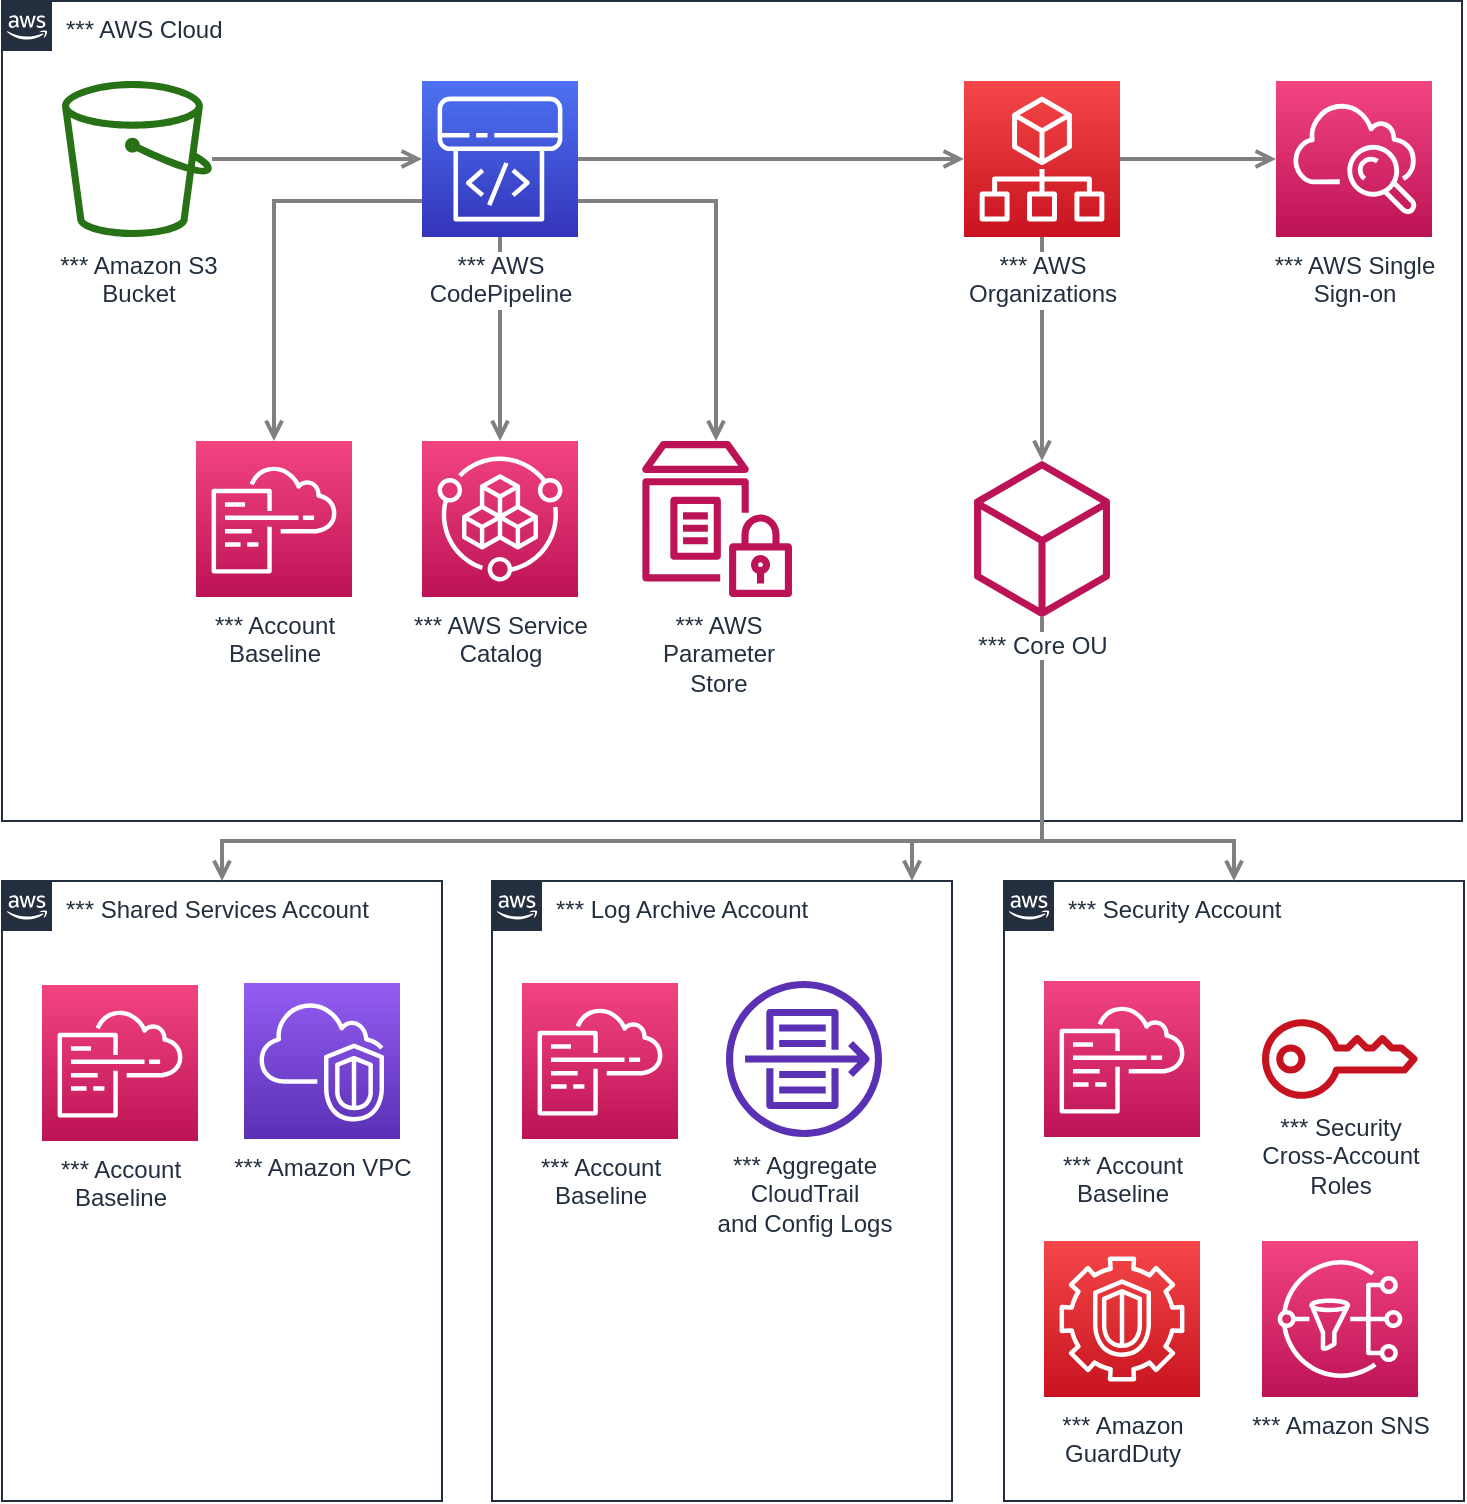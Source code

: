 <mxfile type="device" version="15.4.0"><diagram id="Ht1M8jgEwFfnCIfOTk4-" name="Page-1"><mxGraphModel><root><mxCell id="0"/><mxCell id="1" parent="0"/><UserObject id="UEzPUAAOIrF-is8g5C7q-176" label="*** Shared Services Account" link="children/shared-services-account/index.html"><mxCell parent="1" style="points=[[0,0],[0.25,0],[0.5,0],[0.75,0],[1,0],[1,0.25],[1,0.5],[1,0.75],[1,1],[0.75,1],[0.5,1],[0.25,1],[0,1],[0,0.75],[0,0.5],[0,0.25]];outlineConnect=0;gradientColor=none;html=1;whiteSpace=wrap;fontSize=12;fontStyle=0;shape=mxgraph.aws4.group;grIcon=mxgraph.aws4.group_aws_cloud_alt;strokeColor=#232F3E;fillColor=none;verticalAlign=top;align=left;spacingLeft=30;fontColor=#232F3E;dashed=0;labelBackgroundColor=#ffffff;" vertex="1"><mxGeometry as="geometry" height="310.0" width="220.0" x="219.0" y="-349.5"/></mxCell></UserObject><UserObject id="UEzPUAAOIrF-is8g5C7q-185" label="*** Log Archive Account" link="children/log-archive-account/index.html"><mxCell parent="1" style="points=[[0,0],[0.25,0],[0.5,0],[0.75,0],[1,0],[1,0.25],[1,0.5],[1,0.75],[1,1],[0.75,1],[0.5,1],[0.25,1],[0,1],[0,0.75],[0,0.5],[0,0.25]];outlineConnect=0;gradientColor=none;html=1;whiteSpace=wrap;fontSize=12;fontStyle=0;shape=mxgraph.aws4.group;grIcon=mxgraph.aws4.group_aws_cloud_alt;strokeColor=#232F3E;fillColor=none;verticalAlign=top;align=left;spacingLeft=30;fontColor=#232F3E;dashed=0;labelBackgroundColor=#ffffff;" vertex="1"><mxGeometry as="geometry" height="310.0" width="230.0" x="464.0" y="-349.5"/></mxCell></UserObject><UserObject id="UEzPUAAOIrF-is8g5C7q-186" label="*** Security Account" link="children/security-account/index.html"><mxCell parent="1" style="points=[[0,0],[0.25,0],[0.5,0],[0.75,0],[1,0],[1,0.25],[1,0.5],[1,0.75],[1,1],[0.75,1],[0.5,1],[0.25,1],[0,1],[0,0.75],[0,0.5],[0,0.25]];outlineConnect=0;gradientColor=none;html=1;whiteSpace=wrap;fontSize=12;fontStyle=0;shape=mxgraph.aws4.group;grIcon=mxgraph.aws4.group_aws_cloud_alt;strokeColor=#232F3E;fillColor=none;verticalAlign=top;align=left;spacingLeft=30;fontColor=#232F3E;dashed=0;labelBackgroundColor=#ffffff;" vertex="1"><mxGeometry as="geometry" height="310.0" width="230.0" x="720.0" y="-349.5"/></mxCell></UserObject><UserObject id="UEzPUAAOIrF-is8g5C7q-175" label="*** AWS Cloud" link="children/cloud/index.html"><mxCell parent="1" style="points=[[0,0],[0.25,0],[0.5,0],[0.75,0],[1,0],[1,0.25],[1,0.5],[1,0.75],[1,1],[0.75,1],[0.5,1],[0.25,1],[0,1],[0,0.75],[0,0.5],[0,0.25]];outlineConnect=0;gradientColor=none;html=1;whiteSpace=wrap;fontSize=12;fontStyle=0;shape=mxgraph.aws4.group;grIcon=mxgraph.aws4.group_aws_cloud_alt;strokeColor=#232F3E;fillColor=none;verticalAlign=top;align=left;spacingLeft=30;fontColor=#232F3E;dashed=0;labelBackgroundColor=#ffffff;" vertex="1"><mxGeometry as="geometry" height="410.0" width="730.0" x="219.0" y="-789.5"/></mxCell></UserObject><mxCell edge="1" id="UEzPUAAOIrF-is8g5C7q-195" parent="1" source="UEzPUAAOIrF-is8g5C7q-177" style="edgeStyle=orthogonalEdgeStyle;rounded=0;orthogonalLoop=1;jettySize=auto;html=1;startArrow=none;startFill=0;endArrow=open;endFill=0;strokeColor=#808080;strokeWidth=2;" target="UEzPUAAOIrF-is8g5C7q-178"><mxGeometry as="geometry" relative="1"/></mxCell><mxCell edge="1" id="UEzPUAAOIrF-is8g5C7q-196" parent="1" source="UEzPUAAOIrF-is8g5C7q-178" style="edgeStyle=orthogonalEdgeStyle;rounded=0;orthogonalLoop=1;jettySize=auto;html=1;startArrow=none;startFill=0;endArrow=open;endFill=0;strokeColor=#808080;strokeWidth=2;" target="UEzPUAAOIrF-is8g5C7q-179"><mxGeometry as="geometry" relative="1"/></mxCell><mxCell edge="1" id="UEzPUAAOIrF-is8g5C7q-198" parent="1" source="UEzPUAAOIrF-is8g5C7q-178" style="edgeStyle=orthogonalEdgeStyle;rounded=0;orthogonalLoop=1;jettySize=auto;html=1;startArrow=none;startFill=0;endArrow=open;endFill=0;strokeColor=#808080;strokeWidth=2;" target="UEzPUAAOIrF-is8g5C7q-181"><mxGeometry as="geometry" relative="1"><Array as="points"><mxPoint x="355.0" y="-689.5"/></Array></mxGeometry></mxCell><mxCell edge="1" id="UEzPUAAOIrF-is8g5C7q-199" parent="1" source="UEzPUAAOIrF-is8g5C7q-178" style="edgeStyle=orthogonalEdgeStyle;rounded=0;orthogonalLoop=1;jettySize=auto;html=1;startArrow=none;startFill=0;endArrow=open;endFill=0;strokeColor=#808080;strokeWidth=2;" target="UEzPUAAOIrF-is8g5C7q-182"><mxGeometry as="geometry" relative="1"/></mxCell><mxCell edge="1" id="UEzPUAAOIrF-is8g5C7q-200" parent="1" source="UEzPUAAOIrF-is8g5C7q-178" style="edgeStyle=orthogonalEdgeStyle;rounded=0;orthogonalLoop=1;jettySize=auto;html=1;startArrow=none;startFill=0;endArrow=open;endFill=0;strokeColor=#808080;strokeWidth=2;" target="UEzPUAAOIrF-is8g5C7q-183"><mxGeometry as="geometry" relative="1"><Array as="points"><mxPoint x="576.0" y="-689.5"/></Array></mxGeometry></mxCell><mxCell edge="1" id="UEzPUAAOIrF-is8g5C7q-197" parent="1" source="UEzPUAAOIrF-is8g5C7q-179" style="edgeStyle=orthogonalEdgeStyle;rounded=0;orthogonalLoop=1;jettySize=auto;html=1;startArrow=none;startFill=0;endArrow=open;endFill=0;strokeColor=#808080;strokeWidth=2;" target="UEzPUAAOIrF-is8g5C7q-180"><mxGeometry as="geometry" relative="1"/></mxCell><mxCell edge="1" id="UEzPUAAOIrF-is8g5C7q-201" parent="1" source="UEzPUAAOIrF-is8g5C7q-179" style="edgeStyle=orthogonalEdgeStyle;rounded=0;orthogonalLoop=1;jettySize=auto;html=1;startArrow=none;startFill=0;endArrow=open;endFill=0;strokeColor=#808080;strokeWidth=2;" target="UEzPUAAOIrF-is8g5C7q-184"><mxGeometry as="geometry" relative="1"/></mxCell><mxCell edge="1" id="UEzPUAAOIrF-is8g5C7q-202" parent="1" source="UEzPUAAOIrF-is8g5C7q-184" style="edgeStyle=orthogonalEdgeStyle;rounded=0;orthogonalLoop=1;jettySize=auto;html=1;startArrow=none;startFill=0;endArrow=open;endFill=0;strokeColor=#808080;strokeWidth=2;" target="UEzPUAAOIrF-is8g5C7q-176"><mxGeometry as="geometry" relative="1"><Array as="points"><mxPoint x="739.0" y="-369.5"/><mxPoint x="329.0" y="-369.5"/></Array></mxGeometry></mxCell><mxCell edge="1" id="UEzPUAAOIrF-is8g5C7q-203" parent="1" source="UEzPUAAOIrF-is8g5C7q-184" style="edgeStyle=orthogonalEdgeStyle;rounded=0;orthogonalLoop=1;jettySize=auto;html=1;startArrow=none;startFill=0;endArrow=open;endFill=0;strokeColor=#808080;strokeWidth=2;" target="UEzPUAAOIrF-is8g5C7q-185"><mxGeometry as="geometry" relative="1"><Array as="points"><mxPoint x="739.0" y="-369.5"/><mxPoint x="674.0" y="-369.5"/></Array></mxGeometry></mxCell><mxCell edge="1" id="UEzPUAAOIrF-is8g5C7q-204" parent="1" source="UEzPUAAOIrF-is8g5C7q-184" style="edgeStyle=orthogonalEdgeStyle;rounded=0;orthogonalLoop=1;jettySize=auto;html=1;entryX=0.5;entryY=0;entryDx=0;entryDy=0;startArrow=none;startFill=0;endArrow=open;endFill=0;strokeColor=#808080;strokeWidth=2;" target="UEzPUAAOIrF-is8g5C7q-186"><mxGeometry as="geometry" relative="1"><Array as="points"><mxPoint x="739.0" y="-369.5"/><mxPoint x="835.0" y="-369.5"/></Array></mxGeometry></mxCell><object id="UEzPUAAOIrF-is8g5C7q-177" label="*** Amazon S3&lt;br&gt;Bucket&lt;br&gt;" link="children/cloud/children/s3-bucket/index.html" my-property="purum" semanticTarget="xyz"><mxCell parent="1" style="outlineConnect=0;fontColor=#232F3E;gradientColor=none;fillColor=#277116;strokeColor=none;dashed=0;verticalLabelPosition=bottom;verticalAlign=top;align=center;html=1;fontSize=12;fontStyle=0;aspect=fixed;pointerEvents=1;shape=mxgraph.aws4.bucket;labelBackgroundColor=#ffffff;" vertex="1"><mxGeometry as="geometry" height="78.0" width="75.0" x="249.0" y="-749.5"/></mxCell></object><UserObject id="UEzPUAAOIrF-is8g5C7q-178" label="*** AWS&lt;br&gt;CodePipeline&lt;br&gt;" link="children/cloud/children/code-pipeline/index.html"><mxCell parent="1" style="outlineConnect=0;fontColor=#232F3E;gradientColor=#4D72F3;gradientDirection=north;fillColor=#3334B9;strokeColor=#ffffff;dashed=0;verticalLabelPosition=bottom;verticalAlign=top;align=center;html=1;fontSize=12;fontStyle=0;aspect=fixed;shape=mxgraph.aws4.resourceIcon;resIcon=mxgraph.aws4.codepipeline;labelBackgroundColor=#ffffff;" vertex="1"><mxGeometry as="geometry" height="78.0" width="78.0" x="429.0" y="-749.5"/></mxCell></UserObject><UserObject id="UEzPUAAOIrF-is8g5C7q-179" label="*** AWS&lt;br&gt;Organizations&lt;br&gt;" link="children/cloud/children/organizations/index.html"><mxCell parent="1" style="outlineConnect=0;fontColor=#232F3E;gradientColor=#F54749;gradientDirection=north;fillColor=#C7131F;strokeColor=#ffffff;dashed=0;verticalLabelPosition=bottom;verticalAlign=top;align=center;html=1;fontSize=12;fontStyle=0;aspect=fixed;shape=mxgraph.aws4.resourceIcon;resIcon=mxgraph.aws4.organizations;labelBackgroundColor=#ffffff;" vertex="1"><mxGeometry as="geometry" height="78.0" width="78.0" x="700.0" y="-749.5"/></mxCell></UserObject><UserObject id="UEzPUAAOIrF-is8g5C7q-180" label="*** AWS Single&lt;br&gt;Sign-on&lt;br&gt;" link="children/cloud/children/sso/index.html"><mxCell parent="1" style="outlineConnect=0;fontColor=#232F3E;gradientColor=#F34482;gradientDirection=north;fillColor=#BC1356;strokeColor=#ffffff;dashed=0;verticalLabelPosition=bottom;verticalAlign=top;align=center;html=1;fontSize=12;fontStyle=0;aspect=fixed;shape=mxgraph.aws4.resourceIcon;resIcon=mxgraph.aws4.cloudwatch;labelBackgroundColor=#ffffff;" vertex="1"><mxGeometry as="geometry" height="78.0" width="78.0" x="856.0" y="-749.5"/></mxCell></UserObject><UserObject id="UEzPUAAOIrF-is8g5C7q-181" label="*** Account&lt;br&gt;Baseline&lt;br&gt;" link="children/cloud/children/account-baseline/index.html"><mxCell parent="1" style="outlineConnect=0;fontColor=#232F3E;gradientColor=#F34482;gradientDirection=north;fillColor=#BC1356;strokeColor=#ffffff;dashed=0;verticalLabelPosition=bottom;verticalAlign=top;align=center;html=1;fontSize=12;fontStyle=0;aspect=fixed;shape=mxgraph.aws4.resourceIcon;resIcon=mxgraph.aws4.cloudformation;labelBackgroundColor=#ffffff;" vertex="1"><mxGeometry as="geometry" height="78.0" width="78.0" x="316.0" y="-569.5"/></mxCell></UserObject><UserObject id="UEzPUAAOIrF-is8g5C7q-182" label="*** AWS Service&lt;br&gt;Catalog&lt;br&gt;" link="children/cloud/children/service-catalog/index.html"><mxCell parent="1" style="outlineConnect=0;fontColor=#232F3E;gradientColor=#F34482;gradientDirection=north;fillColor=#BC1356;strokeColor=#ffffff;dashed=0;verticalLabelPosition=bottom;verticalAlign=top;align=center;html=1;fontSize=12;fontStyle=0;aspect=fixed;shape=mxgraph.aws4.resourceIcon;resIcon=mxgraph.aws4.service_catalog;labelBackgroundColor=#ffffff;" vertex="1"><mxGeometry as="geometry" height="78.0" width="78.0" x="429.0" y="-569.5"/></mxCell></UserObject><UserObject id="UEzPUAAOIrF-is8g5C7q-183" label="*** AWS&lt;br&gt;Parameter&lt;br&gt;Store&lt;br&gt;" link="children/cloud/children/parameter-store/index.html"><mxCell parent="1" style="outlineConnect=0;fontColor=#232F3E;gradientColor=none;fillColor=#BC1356;strokeColor=none;dashed=0;verticalLabelPosition=bottom;verticalAlign=top;align=center;html=1;fontSize=12;fontStyle=0;aspect=fixed;pointerEvents=1;shape=mxgraph.aws4.parameter_store;labelBackgroundColor=#ffffff;" vertex="1"><mxGeometry as="geometry" height="78.0" width="75.0" x="539.0" y="-569.5"/></mxCell></UserObject><UserObject id="UEzPUAAOIrF-is8g5C7q-184" label="*** Core OU" link="children/cloud/children/core-ou/index.html"><mxCell parent="1" style="outlineConnect=0;fontColor=#232F3E;gradientColor=none;fillColor=#BC1356;strokeColor=none;dashed=0;verticalLabelPosition=bottom;verticalAlign=top;align=center;html=1;fontSize=12;fontStyle=0;aspect=fixed;pointerEvents=1;shape=mxgraph.aws4.resources;labelBackgroundColor=#ffffff;" vertex="1"><mxGeometry as="geometry" height="78.0" width="68.0" x="705.0" y="-559.5"/></mxCell></UserObject><UserObject id="UEzPUAAOIrF-is8g5C7q-187" label="*** Account&lt;br&gt;Baseline&lt;br&gt;" link="children/shared-services-account/children/account-baseline/index.html"><mxCell parent="1" style="outlineConnect=0;fontColor=#232F3E;gradientColor=#F34482;gradientDirection=north;fillColor=#BC1356;strokeColor=#ffffff;dashed=0;verticalLabelPosition=bottom;verticalAlign=top;align=center;html=1;fontSize=12;fontStyle=0;aspect=fixed;shape=mxgraph.aws4.resourceIcon;resIcon=mxgraph.aws4.cloudformation;labelBackgroundColor=#ffffff;" vertex="1"><mxGeometry as="geometry" height="78.0" width="78.0" x="239.0" y="-297.5"/></mxCell></UserObject><UserObject id="UEzPUAAOIrF-is8g5C7q-188" label="*** Amazon VPC" link="children/shared-services-account/children/vpc/index.html"><mxCell parent="1" style="outlineConnect=0;fontColor=#232F3E;gradientColor=#945DF2;gradientDirection=north;fillColor=#5A30B5;strokeColor=#ffffff;dashed=0;verticalLabelPosition=bottom;verticalAlign=top;align=center;html=1;fontSize=12;fontStyle=0;aspect=fixed;shape=mxgraph.aws4.resourceIcon;resIcon=mxgraph.aws4.vpc;labelBackgroundColor=#ffffff;" vertex="1"><mxGeometry as="geometry" height="78.0" width="78.0" x="340.0" y="-298.5"/></mxCell></UserObject><UserObject id="UEzPUAAOIrF-is8g5C7q-189" label="*** Account&lt;br&gt;Baseline&lt;br&gt;" link="children/log-archive-account/children/account-baseline/index.html"><mxCell parent="1" style="outlineConnect=0;fontColor=#232F3E;gradientColor=#F34482;gradientDirection=north;fillColor=#BC1356;strokeColor=#ffffff;dashed=0;verticalLabelPosition=bottom;verticalAlign=top;align=center;html=1;fontSize=12;fontStyle=0;aspect=fixed;shape=mxgraph.aws4.resourceIcon;resIcon=mxgraph.aws4.cloudformation;labelBackgroundColor=#ffffff;" vertex="1"><mxGeometry as="geometry" height="78.0" width="78.0" x="479.0" y="-298.5"/></mxCell></UserObject><UserObject id="UEzPUAAOIrF-is8g5C7q-190" label="*** Aggregate&lt;br&gt;CloudTrail&lt;br&gt;and Config Logs&lt;br&gt;" link="children/log-archive-account/children/logs/index.html"><mxCell parent="1" style="outlineConnect=0;fontColor=#232F3E;gradientColor=none;fillColor=#5A30B5;strokeColor=none;dashed=0;verticalLabelPosition=bottom;verticalAlign=top;align=center;html=1;fontSize=12;fontStyle=0;aspect=fixed;pointerEvents=1;shape=mxgraph.aws4.flow_logs;labelBackgroundColor=#ffffff;" vertex="1"><mxGeometry as="geometry" height="78.0" width="78.0" x="581.0" y="-299.5"/></mxCell></UserObject><UserObject id="UEzPUAAOIrF-is8g5C7q-191" label="*** Account&lt;br&gt;Baseline&lt;br&gt;" link="children/security-account/children/account-baseline/index.html"><mxCell parent="1" style="outlineConnect=0;fontColor=#232F3E;gradientColor=#F34482;gradientDirection=north;fillColor=#BC1356;strokeColor=#ffffff;dashed=0;verticalLabelPosition=bottom;verticalAlign=top;align=center;html=1;fontSize=12;fontStyle=0;aspect=fixed;shape=mxgraph.aws4.resourceIcon;resIcon=mxgraph.aws4.cloudformation;labelBackgroundColor=#ffffff;" vertex="1"><mxGeometry as="geometry" height="78.0" width="78.0" x="740.0" y="-299.5"/></mxCell></UserObject><UserObject id="UEzPUAAOIrF-is8g5C7q-192" label="*** Security&lt;br&gt;Cross-Account&lt;br&gt;Roles&lt;br&gt;" link="children/security-account/children/roles/index.html"><mxCell parent="1" style="outlineConnect=0;fontColor=#232F3E;gradientColor=none;fillColor=#C7131F;strokeColor=none;dashed=0;verticalLabelPosition=bottom;verticalAlign=top;align=center;html=1;fontSize=12;fontStyle=0;aspect=fixed;pointerEvents=1;shape=mxgraph.aws4.addon;labelBackgroundColor=#ffffff;" vertex="1"><mxGeometry as="geometry" height="40.0" width="78.0" x="849.0" y="-280.5"/></mxCell></UserObject><UserObject id="UEzPUAAOIrF-is8g5C7q-193" label="*** Amazon&lt;br&gt;GuardDuty&lt;br&gt;" link="children/security-account/children/guard-duty/index.html"><mxCell parent="1" style="outlineConnect=0;fontColor=#232F3E;gradientColor=#F54749;gradientDirection=north;fillColor=#C7131F;strokeColor=#ffffff;dashed=0;verticalLabelPosition=bottom;verticalAlign=top;align=center;html=1;fontSize=12;fontStyle=0;aspect=fixed;shape=mxgraph.aws4.resourceIcon;resIcon=mxgraph.aws4.guardduty;labelBackgroundColor=#ffffff;" vertex="1"><mxGeometry as="geometry" height="78.0" width="78.0" x="740.0" y="-169.5"/></mxCell></UserObject><UserObject id="UEzPUAAOIrF-is8g5C7q-194" label="*** Amazon SNS" link="children/security-account/children/sns/index.html"><mxCell parent="1" style="outlineConnect=0;fontColor=#232F3E;gradientColor=#F34482;gradientDirection=north;fillColor=#BC1356;strokeColor=#ffffff;dashed=0;verticalLabelPosition=bottom;verticalAlign=top;align=center;html=1;fontSize=12;fontStyle=0;aspect=fixed;shape=mxgraph.aws4.resourceIcon;resIcon=mxgraph.aws4.sns;labelBackgroundColor=#ffffff;" vertex="1"><mxGeometry as="geometry" height="78.0" width="78.0" x="849.0" y="-169.5"/></mxCell></UserObject></root></mxGraphModel></diagram></mxfile>